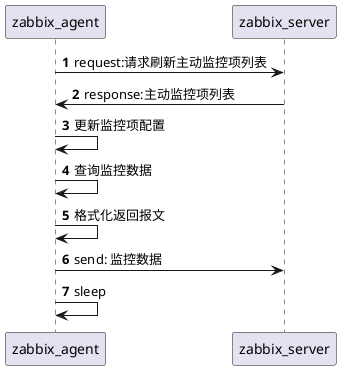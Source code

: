 @startuml 主动模式监控流程图
autonumber
zabbix_agent -> zabbix_server: request:请求刷新主动监控项列表
zabbix_server -> zabbix_agent: response:主动监控项列表
zabbix_agent -> zabbix_agent: 更新监控项配置
zabbix_agent -> zabbix_agent: 查询监控数据
zabbix_agent -> zabbix_agent: 格式化返回报文
zabbix_agent -> zabbix_server: send: 监控数据
zabbix_agent -> zabbix_agent: sleep
@enduml